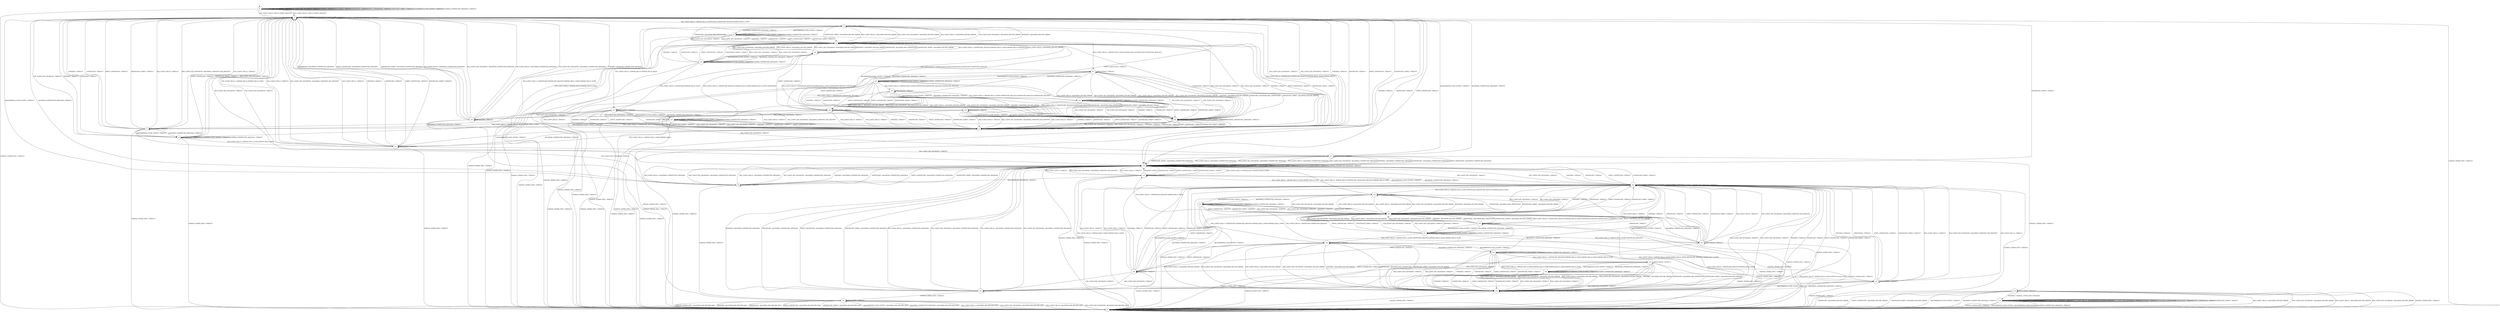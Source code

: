 digraph g {
__start0 [label="" shape="none"];

	s0 [shape="circle" label="s0"];
	s1 [shape="circle" label="s1"];
	s2 [shape="circle" label="s2"];
	s3 [shape="circle" label="s3"];
	s4 [shape="circle" label="s4"];
	s5 [shape="circle" label="s5"];
	s6 [shape="circle" label="s6"];
	s7 [shape="circle" label="s7"];
	s8 [shape="circle" label="s8"];
	s9 [shape="circle" label="s9"];
	s10 [shape="circle" label="s10"];
	s11 [shape="circle" label="s11"];
	s12 [shape="circle" label="s12"];
	s13 [shape="circle" label="s13"];
	s14 [shape="circle" label="s14"];
	s15 [shape="circle" label="s15"];
	s16 [shape="circle" label="s16"];
	s17 [shape="circle" label="s17"];
	s18 [shape="circle" label="s18"];
	s19 [shape="circle" label="s19"];
	s20 [shape="circle" label="s20"];
	s21 [shape="circle" label="s21"];
	s22 [shape="circle" label="s22"];
	s23 [shape="circle" label="s23"];
	s24 [shape="circle" label="s24"];
	s25 [shape="circle" label="s25"];
	s26 [shape="circle" label="s26"];
	s27 [shape="circle" label="s27"];
	s28 [shape="circle" label="s28"];
	s29 [shape="circle" label="s29"];
	s30 [shape="circle" label="s30"];
	s31 [shape="circle" label="s31"];
	s32 [shape="circle" label="s32"];
	s33 [shape="circle" label="s33"];
	s34 [shape="circle" label="s34"];
	s35 [shape="circle" label="s35"];
	s36 [shape="circle" label="s36"];
	s37 [shape="circle" label="s37"];
	s38 [shape="circle" label="s38"];
	s39 [shape="circle" label="s39"];
	s40 [shape="circle" label="s40"];
	s41 [shape="circle" label="s41"];
	s42 [shape="circle" label="s42"];
	s43 [shape="circle" label="s43"];
	s0 -> s2 [label="RSA_CLIENT_HELLO / HELLO_VERIFY_REQUEST"];
	s0 -> s0 [label="RSA_CLIENT_KEY_EXCHANGE / TIMEOUT"];
	s0 -> s2 [label="PSK_CLIENT_HELLO / HELLO_VERIFY_REQUEST"];
	s0 -> s0 [label="PSK_CLIENT_KEY_EXCHANGE / TIMEOUT"];
	s0 -> s1 [label="CHANGE_CIPHER_SPEC / TIMEOUT"];
	s0 -> s0 [label="FINISHED / TIMEOUT"];
	s0 -> s0 [label="APPLICATION / TIMEOUT"];
	s0 -> s0 [label="CERTIFICATE / TIMEOUT"];
	s0 -> s0 [label="EMPTY_CERTIFICATE / TIMEOUT"];
	s0 -> s0 [label="CERTIFICATE_VERIFY / TIMEOUT"];
	s0 -> s0 [label="Alert(WARNING,CLOSE_NOTIFY) / TIMEOUT"];
	s0 -> s0 [label="Alert(FATAL,UNEXPECTED_MESSAGE) / TIMEOUT"];
	s1 -> s1 [label="RSA_CLIENT_HELLO / TIMEOUT"];
	s1 -> s1 [label="RSA_CLIENT_KEY_EXCHANGE / TIMEOUT"];
	s1 -> s1 [label="PSK_CLIENT_HELLO / TIMEOUT"];
	s1 -> s1 [label="PSK_CLIENT_KEY_EXCHANGE / TIMEOUT"];
	s1 -> s1 [label="CHANGE_CIPHER_SPEC / TIMEOUT"];
	s1 -> s1 [label="FINISHED / TIMEOUT"];
	s1 -> s1 [label="APPLICATION / TIMEOUT"];
	s1 -> s1 [label="CERTIFICATE / TIMEOUT"];
	s1 -> s1 [label="EMPTY_CERTIFICATE / TIMEOUT"];
	s1 -> s1 [label="CERTIFICATE_VERIFY / TIMEOUT"];
	s1 -> s1 [label="Alert(WARNING,CLOSE_NOTIFY) / TIMEOUT"];
	s1 -> s1 [label="Alert(FATAL,UNEXPECTED_MESSAGE) / TIMEOUT"];
	s2 -> s3 [label="RSA_CLIENT_HELLO / SERVER_HELLO,CERTIFICATE,CERTIFICATE_REQUEST,SERVER_HELLO_DONE"];
	s2 -> s14 [label="RSA_CLIENT_KEY_EXCHANGE / TIMEOUT"];
	s2 -> s11 [label="PSK_CLIENT_HELLO / SERVER_HELLO,SERVER_HELLO_DONE"];
	s2 -> s14 [label="PSK_CLIENT_KEY_EXCHANGE / TIMEOUT"];
	s2 -> s1 [label="CHANGE_CIPHER_SPEC / TIMEOUT"];
	s2 -> s14 [label="FINISHED / TIMEOUT"];
	s2 -> s2 [label="APPLICATION / TIMEOUT"];
	s2 -> s14 [label="CERTIFICATE / TIMEOUT"];
	s2 -> s14 [label="EMPTY_CERTIFICATE / TIMEOUT"];
	s2 -> s14 [label="CERTIFICATE_VERIFY / TIMEOUT"];
	s2 -> s2 [label="Alert(WARNING,CLOSE_NOTIFY) / TIMEOUT"];
	s2 -> s2 [label="Alert(FATAL,UNEXPECTED_MESSAGE) / TIMEOUT"];
	s3 -> s4 [label="RSA_CLIENT_HELLO / Alert(FATAL,DECODE_ERROR)"];
	s3 -> s4 [label="RSA_CLIENT_KEY_EXCHANGE / Alert(FATAL,DECODE_ERROR)"];
	s3 -> s4 [label="PSK_CLIENT_HELLO / Alert(FATAL,DECODE_ERROR)"];
	s3 -> s4 [label="PSK_CLIENT_KEY_EXCHANGE / Alert(FATAL,DECODE_ERROR)"];
	s3 -> s1 [label="CHANGE_CIPHER_SPEC / TIMEOUT"];
	s3 -> s4 [label="FINISHED / Alert(FATAL,DECODE_ERROR)"];
	s3 -> s3 [label="APPLICATION / TIMEOUT"];
	s3 -> s4 [label="CERTIFICATE / Alert(FATAL,BAD_CERTIFICATE)"];
	s3 -> s40 [label="EMPTY_CERTIFICATE / TIMEOUT"];
	s3 -> s4 [label="CERTIFICATE_VERIFY / Alert(FATAL,DECODE_ERROR)"];
	s3 -> s5 [label="Alert(WARNING,CLOSE_NOTIFY) / TIMEOUT"];
	s3 -> s5 [label="Alert(FATAL,UNEXPECTED_MESSAGE) / TIMEOUT"];
	s4 -> s20 [label="RSA_CLIENT_HELLO / CERTIFICATE_REQUEST,SERVER_HELLO_DONE,SERVER_HELLO,CERTIFICATE"];
	s4 -> s6 [label="RSA_CLIENT_KEY_EXCHANGE / TIMEOUT"];
	s4 -> s7 [label="PSK_CLIENT_HELLO / SERVER_HELLO,SERVER_HELLO_DONE"];
	s4 -> s6 [label="PSK_CLIENT_KEY_EXCHANGE / TIMEOUT"];
	s4 -> s1 [label="CHANGE_CIPHER_SPEC / TIMEOUT"];
	s4 -> s6 [label="FINISHED / TIMEOUT"];
	s4 -> s4 [label="APPLICATION / TIMEOUT"];
	s4 -> s6 [label="CERTIFICATE / TIMEOUT"];
	s4 -> s6 [label="EMPTY_CERTIFICATE / TIMEOUT"];
	s4 -> s6 [label="CERTIFICATE_VERIFY / TIMEOUT"];
	s4 -> s4 [label="Alert(WARNING,CLOSE_NOTIFY) / TIMEOUT"];
	s4 -> s4 [label="Alert(FATAL,UNEXPECTED_MESSAGE) / TIMEOUT"];
	s5 -> s21 [label="RSA_CLIENT_HELLO / SERVER_HELLO_DONE,SERVER_HELLO,CERTIFICATE,CERTIFICATE_REQUEST"];
	s5 -> s4 [label="RSA_CLIENT_KEY_EXCHANGE / TIMEOUT"];
	s5 -> s12 [label="PSK_CLIENT_HELLO / SERVER_HELLO,SERVER_HELLO_DONE"];
	s5 -> s4 [label="PSK_CLIENT_KEY_EXCHANGE / TIMEOUT"];
	s5 -> s1 [label="CHANGE_CIPHER_SPEC / TIMEOUT"];
	s5 -> s4 [label="FINISHED / TIMEOUT"];
	s5 -> s5 [label="APPLICATION / TIMEOUT"];
	s5 -> s4 [label="CERTIFICATE / TIMEOUT"];
	s5 -> s4 [label="EMPTY_CERTIFICATE / TIMEOUT"];
	s5 -> s4 [label="CERTIFICATE_VERIFY / TIMEOUT"];
	s5 -> s5 [label="Alert(WARNING,CLOSE_NOTIFY) / TIMEOUT"];
	s5 -> s5 [label="Alert(FATAL,UNEXPECTED_MESSAGE) / TIMEOUT"];
	s6 -> s3 [label="RSA_CLIENT_HELLO / CERTIFICATE,CERTIFICATE_REQUEST,SERVER_HELLO_DONE,SERVER_HELLO"];
	s6 -> s2 [label="RSA_CLIENT_KEY_EXCHANGE / TIMEOUT"];
	s6 -> s11 [label="PSK_CLIENT_HELLO / SERVER_HELLO_DONE,SERVER_HELLO"];
	s6 -> s2 [label="PSK_CLIENT_KEY_EXCHANGE / TIMEOUT"];
	s6 -> s1 [label="CHANGE_CIPHER_SPEC / TIMEOUT"];
	s6 -> s2 [label="FINISHED / TIMEOUT"];
	s6 -> s6 [label="APPLICATION / TIMEOUT"];
	s6 -> s2 [label="CERTIFICATE / TIMEOUT"];
	s6 -> s2 [label="EMPTY_CERTIFICATE / TIMEOUT"];
	s6 -> s2 [label="CERTIFICATE_VERIFY / TIMEOUT"];
	s6 -> s6 [label="Alert(WARNING,CLOSE_NOTIFY) / TIMEOUT"];
	s6 -> s6 [label="Alert(FATAL,UNEXPECTED_MESSAGE) / TIMEOUT"];
	s7 -> s2 [label="RSA_CLIENT_HELLO / TIMEOUT"];
	s7 -> s2 [label="RSA_CLIENT_KEY_EXCHANGE / Alert(FATAL,UNKNOWN_PSK_IDENTITY)"];
	s7 -> s2 [label="PSK_CLIENT_HELLO / TIMEOUT"];
	s7 -> s8 [label="PSK_CLIENT_KEY_EXCHANGE / TIMEOUT"];
	s7 -> s1 [label="CHANGE_CIPHER_SPEC / TIMEOUT"];
	s7 -> s2 [label="FINISHED / TIMEOUT"];
	s7 -> s7 [label="APPLICATION / TIMEOUT"];
	s7 -> s2 [label="CERTIFICATE / TIMEOUT"];
	s7 -> s2 [label="EMPTY_CERTIFICATE / TIMEOUT"];
	s7 -> s2 [label="CERTIFICATE_VERIFY / TIMEOUT"];
	s7 -> s9 [label="Alert(WARNING,CLOSE_NOTIFY) / TIMEOUT"];
	s7 -> s9 [label="Alert(FATAL,UNEXPECTED_MESSAGE) / TIMEOUT"];
	s8 -> s14 [label="RSA_CLIENT_HELLO / Alert(FATAL,UNEXPECTED_MESSAGE)"];
	s8 -> s14 [label="RSA_CLIENT_KEY_EXCHANGE / Alert(FATAL,UNEXPECTED_MESSAGE)"];
	s8 -> s14 [label="PSK_CLIENT_HELLO / Alert(FATAL,UNEXPECTED_MESSAGE)"];
	s8 -> s14 [label="PSK_CLIENT_KEY_EXCHANGE / Alert(FATAL,UNEXPECTED_MESSAGE)"];
	s8 -> s10 [label="CHANGE_CIPHER_SPEC / TIMEOUT"];
	s8 -> s14 [label="FINISHED / Alert(FATAL,UNEXPECTED_MESSAGE)"];
	s8 -> s8 [label="APPLICATION / TIMEOUT"];
	s8 -> s14 [label="CERTIFICATE / Alert(FATAL,UNEXPECTED_MESSAGE)"];
	s8 -> s14 [label="EMPTY_CERTIFICATE / Alert(FATAL,UNEXPECTED_MESSAGE)"];
	s8 -> s14 [label="CERTIFICATE_VERIFY / Alert(FATAL,UNEXPECTED_MESSAGE)"];
	s8 -> s2 [label="Alert(WARNING,CLOSE_NOTIFY) / TIMEOUT"];
	s8 -> s2 [label="Alert(FATAL,UNEXPECTED_MESSAGE) / TIMEOUT"];
	s9 -> s3 [label="RSA_CLIENT_HELLO / CERTIFICATE,CERTIFICATE_REQUEST,SERVER_HELLO_DONE,SERVER_HELLO_DONE"];
	s9 -> s2 [label="RSA_CLIENT_KEY_EXCHANGE / TIMEOUT"];
	s9 -> s11 [label="PSK_CLIENT_HELLO / SERVER_HELLO_DONE,SERVER_HELLO_DONE"];
	s9 -> s2 [label="PSK_CLIENT_KEY_EXCHANGE / TIMEOUT"];
	s9 -> s1 [label="CHANGE_CIPHER_SPEC / TIMEOUT"];
	s9 -> s2 [label="FINISHED / TIMEOUT"];
	s9 -> s9 [label="APPLICATION / TIMEOUT"];
	s9 -> s2 [label="CERTIFICATE / TIMEOUT"];
	s9 -> s2 [label="EMPTY_CERTIFICATE / TIMEOUT"];
	s9 -> s2 [label="CERTIFICATE_VERIFY / TIMEOUT"];
	s9 -> s9 [label="Alert(WARNING,CLOSE_NOTIFY) / TIMEOUT"];
	s9 -> s9 [label="Alert(FATAL,UNEXPECTED_MESSAGE) / TIMEOUT"];
	s10 -> s1 [label="RSA_CLIENT_HELLO / Alert(FATAL,BAD_RECORD_MAC)"];
	s10 -> s1 [label="RSA_CLIENT_KEY_EXCHANGE / Alert(FATAL,BAD_RECORD_MAC)"];
	s10 -> s1 [label="PSK_CLIENT_HELLO / Alert(FATAL,BAD_RECORD_MAC)"];
	s10 -> s1 [label="PSK_CLIENT_KEY_EXCHANGE / Alert(FATAL,BAD_RECORD_MAC)"];
	s10 -> s1 [label="CHANGE_CIPHER_SPEC / Alert(FATAL,BAD_RECORD_MAC)"];
	s10 -> s1 [label="FINISHED / Alert(FATAL,BAD_RECORD_MAC)"];
	s10 -> s10 [label="APPLICATION / TIMEOUT"];
	s10 -> s1 [label="CERTIFICATE / Alert(FATAL,BAD_RECORD_MAC)"];
	s10 -> s1 [label="EMPTY_CERTIFICATE / Alert(FATAL,BAD_RECORD_MAC)"];
	s10 -> s1 [label="CERTIFICATE_VERIFY / Alert(FATAL,BAD_RECORD_MAC)"];
	s10 -> s1 [label="Alert(WARNING,CLOSE_NOTIFY) / Alert(FATAL,BAD_RECORD_MAC)"];
	s10 -> s1 [label="Alert(FATAL,UNEXPECTED_MESSAGE) / Alert(FATAL,BAD_RECORD_MAC)"];
	s11 -> s2 [label="RSA_CLIENT_HELLO / TIMEOUT"];
	s11 -> s2 [label="RSA_CLIENT_KEY_EXCHANGE / Alert(FATAL,UNKNOWN_PSK_IDENTITY)"];
	s11 -> s2 [label="PSK_CLIENT_HELLO / TIMEOUT"];
	s11 -> s17 [label="PSK_CLIENT_KEY_EXCHANGE / TIMEOUT"];
	s11 -> s1 [label="CHANGE_CIPHER_SPEC / TIMEOUT"];
	s11 -> s2 [label="FINISHED / TIMEOUT"];
	s11 -> s11 [label="APPLICATION / TIMEOUT"];
	s11 -> s2 [label="CERTIFICATE / TIMEOUT"];
	s11 -> s2 [label="EMPTY_CERTIFICATE / TIMEOUT"];
	s11 -> s2 [label="CERTIFICATE_VERIFY / TIMEOUT"];
	s11 -> s6 [label="Alert(WARNING,CLOSE_NOTIFY) / TIMEOUT"];
	s11 -> s6 [label="Alert(FATAL,UNEXPECTED_MESSAGE) / TIMEOUT"];
	s12 -> s6 [label="RSA_CLIENT_HELLO / TIMEOUT"];
	s12 -> s6 [label="RSA_CLIENT_KEY_EXCHANGE / Alert(FATAL,UNKNOWN_PSK_IDENTITY)"];
	s12 -> s6 [label="PSK_CLIENT_HELLO / TIMEOUT"];
	s12 -> s42 [label="PSK_CLIENT_KEY_EXCHANGE / TIMEOUT"];
	s12 -> s1 [label="CHANGE_CIPHER_SPEC / TIMEOUT"];
	s12 -> s6 [label="FINISHED / TIMEOUT"];
	s12 -> s12 [label="APPLICATION / TIMEOUT"];
	s12 -> s6 [label="CERTIFICATE / TIMEOUT"];
	s12 -> s6 [label="EMPTY_CERTIFICATE / TIMEOUT"];
	s12 -> s6 [label="CERTIFICATE_VERIFY / TIMEOUT"];
	s12 -> s13 [label="Alert(WARNING,CLOSE_NOTIFY) / TIMEOUT"];
	s12 -> s13 [label="Alert(FATAL,UNEXPECTED_MESSAGE) / TIMEOUT"];
	s13 -> s20 [label="RSA_CLIENT_HELLO / CERTIFICATE_REQUEST,SERVER_HELLO_DONE,SERVER_HELLO_DONE,CERTIFICATE"];
	s13 -> s6 [label="RSA_CLIENT_KEY_EXCHANGE / TIMEOUT"];
	s13 -> s7 [label="PSK_CLIENT_HELLO / SERVER_HELLO_DONE,SERVER_HELLO_DONE"];
	s13 -> s6 [label="PSK_CLIENT_KEY_EXCHANGE / TIMEOUT"];
	s13 -> s1 [label="CHANGE_CIPHER_SPEC / TIMEOUT"];
	s13 -> s6 [label="FINISHED / TIMEOUT"];
	s13 -> s13 [label="APPLICATION / TIMEOUT"];
	s13 -> s6 [label="CERTIFICATE / TIMEOUT"];
	s13 -> s6 [label="EMPTY_CERTIFICATE / TIMEOUT"];
	s13 -> s6 [label="CERTIFICATE_VERIFY / TIMEOUT"];
	s13 -> s13 [label="Alert(WARNING,CLOSE_NOTIFY) / TIMEOUT"];
	s13 -> s13 [label="Alert(FATAL,UNEXPECTED_MESSAGE) / TIMEOUT"];
	s14 -> s22 [label="RSA_CLIENT_HELLO / SERVER_HELLO,CERTIFICATE,CERTIFICATE_REQUEST,SERVER_HELLO_DONE"];
	s14 -> s14 [label="RSA_CLIENT_KEY_EXCHANGE / TIMEOUT"];
	s14 -> s15 [label="PSK_CLIENT_HELLO / SERVER_HELLO,SERVER_HELLO_DONE"];
	s14 -> s14 [label="PSK_CLIENT_KEY_EXCHANGE / TIMEOUT"];
	s14 -> s1 [label="CHANGE_CIPHER_SPEC / TIMEOUT"];
	s14 -> s14 [label="FINISHED / TIMEOUT"];
	s14 -> s14 [label="APPLICATION / TIMEOUT"];
	s14 -> s14 [label="CERTIFICATE / TIMEOUT"];
	s14 -> s14 [label="EMPTY_CERTIFICATE / TIMEOUT"];
	s14 -> s14 [label="CERTIFICATE_VERIFY / TIMEOUT"];
	s14 -> s14 [label="Alert(WARNING,CLOSE_NOTIFY) / TIMEOUT"];
	s14 -> s14 [label="Alert(FATAL,UNEXPECTED_MESSAGE) / TIMEOUT"];
	s15 -> s14 [label="RSA_CLIENT_HELLO / TIMEOUT"];
	s15 -> s14 [label="RSA_CLIENT_KEY_EXCHANGE / Alert(FATAL,UNKNOWN_PSK_IDENTITY)"];
	s15 -> s14 [label="PSK_CLIENT_HELLO / TIMEOUT"];
	s15 -> s8 [label="PSK_CLIENT_KEY_EXCHANGE / TIMEOUT"];
	s15 -> s1 [label="CHANGE_CIPHER_SPEC / TIMEOUT"];
	s15 -> s14 [label="FINISHED / TIMEOUT"];
	s15 -> s15 [label="APPLICATION / TIMEOUT"];
	s15 -> s14 [label="CERTIFICATE / TIMEOUT"];
	s15 -> s14 [label="EMPTY_CERTIFICATE / TIMEOUT"];
	s15 -> s14 [label="CERTIFICATE_VERIFY / TIMEOUT"];
	s15 -> s16 [label="Alert(WARNING,CLOSE_NOTIFY) / TIMEOUT"];
	s15 -> s16 [label="Alert(FATAL,UNEXPECTED_MESSAGE) / TIMEOUT"];
	s16 -> s22 [label="RSA_CLIENT_HELLO / SERVER_HELLO_DONE,CERTIFICATE,CERTIFICATE_REQUEST,SERVER_HELLO_DONE"];
	s16 -> s14 [label="RSA_CLIENT_KEY_EXCHANGE / TIMEOUT"];
	s16 -> s15 [label="PSK_CLIENT_HELLO / SERVER_HELLO_DONE,SERVER_HELLO_DONE"];
	s16 -> s14 [label="PSK_CLIENT_KEY_EXCHANGE / TIMEOUT"];
	s16 -> s1 [label="CHANGE_CIPHER_SPEC / TIMEOUT"];
	s16 -> s14 [label="FINISHED / TIMEOUT"];
	s16 -> s16 [label="APPLICATION / TIMEOUT"];
	s16 -> s14 [label="CERTIFICATE / TIMEOUT"];
	s16 -> s14 [label="EMPTY_CERTIFICATE / TIMEOUT"];
	s16 -> s14 [label="CERTIFICATE_VERIFY / TIMEOUT"];
	s16 -> s16 [label="Alert(WARNING,CLOSE_NOTIFY) / TIMEOUT"];
	s16 -> s16 [label="Alert(FATAL,UNEXPECTED_MESSAGE) / TIMEOUT"];
	s17 -> s14 [label="RSA_CLIENT_HELLO / Alert(FATAL,UNEXPECTED_MESSAGE)"];
	s17 -> s14 [label="RSA_CLIENT_KEY_EXCHANGE / Alert(FATAL,UNEXPECTED_MESSAGE)"];
	s17 -> s14 [label="PSK_CLIENT_HELLO / Alert(FATAL,UNEXPECTED_MESSAGE)"];
	s17 -> s14 [label="PSK_CLIENT_KEY_EXCHANGE / Alert(FATAL,UNEXPECTED_MESSAGE)"];
	s17 -> s18 [label="CHANGE_CIPHER_SPEC / TIMEOUT"];
	s17 -> s14 [label="FINISHED / Alert(FATAL,UNEXPECTED_MESSAGE)"];
	s17 -> s17 [label="APPLICATION / TIMEOUT"];
	s17 -> s14 [label="CERTIFICATE / Alert(FATAL,UNEXPECTED_MESSAGE)"];
	s17 -> s14 [label="EMPTY_CERTIFICATE / Alert(FATAL,UNEXPECTED_MESSAGE)"];
	s17 -> s14 [label="CERTIFICATE_VERIFY / Alert(FATAL,UNEXPECTED_MESSAGE)"];
	s17 -> s2 [label="Alert(WARNING,CLOSE_NOTIFY) / TIMEOUT"];
	s17 -> s2 [label="Alert(FATAL,UNEXPECTED_MESSAGE) / TIMEOUT"];
	s18 -> s1 [label="RSA_CLIENT_HELLO / Alert(FATAL,DECODE_ERROR)"];
	s18 -> s1 [label="RSA_CLIENT_KEY_EXCHANGE / Alert(FATAL,DECODE_ERROR)"];
	s18 -> s1 [label="PSK_CLIENT_HELLO / Alert(FATAL,DECODE_ERROR)"];
	s18 -> s1 [label="PSK_CLIENT_KEY_EXCHANGE / Alert(FATAL,DECODE_ERROR)"];
	s18 -> s1 [label="CHANGE_CIPHER_SPEC / TIMEOUT"];
	s18 -> s19 [label="FINISHED / CHANGE_CIPHER_SPEC,FINISHED"];
	s18 -> s18 [label="APPLICATION / TIMEOUT"];
	s18 -> s1 [label="CERTIFICATE / Alert(FATAL,DECODE_ERROR)"];
	s18 -> s1 [label="EMPTY_CERTIFICATE / Alert(FATAL,DECODE_ERROR)"];
	s18 -> s1 [label="CERTIFICATE_VERIFY / Alert(FATAL,DECODE_ERROR)"];
	s18 -> s1 [label="Alert(WARNING,CLOSE_NOTIFY) / TIMEOUT"];
	s18 -> s1 [label="Alert(FATAL,UNEXPECTED_MESSAGE) / TIMEOUT"];
	s19 -> s19 [label="RSA_CLIENT_HELLO / Alert(WARNING,NO_RENEGOTIATION)"];
	s19 -> s19 [label="RSA_CLIENT_KEY_EXCHANGE / TIMEOUT"];
	s19 -> s19 [label="PSK_CLIENT_HELLO / Alert(WARNING,NO_RENEGOTIATION)"];
	s19 -> s19 [label="PSK_CLIENT_KEY_EXCHANGE / TIMEOUT"];
	s19 -> s1 [label="CHANGE_CIPHER_SPEC / TIMEOUT"];
	s19 -> s19 [label="FINISHED / TIMEOUT"];
	s19 -> s19 [label="APPLICATION / APPLICATION"];
	s19 -> s19 [label="CERTIFICATE / TIMEOUT"];
	s19 -> s19 [label="EMPTY_CERTIFICATE / TIMEOUT"];
	s19 -> s19 [label="CERTIFICATE_VERIFY / TIMEOUT"];
	s19 -> s1 [label="Alert(WARNING,CLOSE_NOTIFY) / Alert(WARNING,CLOSE_NOTIFY)"];
	s19 -> s1 [label="Alert(FATAL,UNEXPECTED_MESSAGE) / TIMEOUT"];
	s20 -> s4 [label="RSA_CLIENT_HELLO / Alert(FATAL,DECODE_ERROR)"];
	s20 -> s4 [label="RSA_CLIENT_KEY_EXCHANGE / Alert(FATAL,DECODE_ERROR)"];
	s20 -> s4 [label="PSK_CLIENT_HELLO / Alert(FATAL,DECODE_ERROR)"];
	s20 -> s4 [label="PSK_CLIENT_KEY_EXCHANGE / Alert(FATAL,DECODE_ERROR)"];
	s20 -> s1 [label="CHANGE_CIPHER_SPEC / TIMEOUT"];
	s20 -> s4 [label="FINISHED / Alert(FATAL,DECODE_ERROR)"];
	s20 -> s20 [label="APPLICATION / TIMEOUT"];
	s20 -> s4 [label="CERTIFICATE / Alert(FATAL,BAD_CERTIFICATE)"];
	s20 -> s40 [label="EMPTY_CERTIFICATE / TIMEOUT"];
	s20 -> s4 [label="CERTIFICATE_VERIFY / Alert(FATAL,DECODE_ERROR)"];
	s20 -> s23 [label="Alert(WARNING,CLOSE_NOTIFY) / TIMEOUT"];
	s20 -> s23 [label="Alert(FATAL,UNEXPECTED_MESSAGE) / TIMEOUT"];
	s21 -> s24 [label="RSA_CLIENT_HELLO / Alert(FATAL,DECODE_ERROR)"];
	s21 -> s24 [label="RSA_CLIENT_KEY_EXCHANGE / Alert(FATAL,DECODE_ERROR)"];
	s21 -> s24 [label="PSK_CLIENT_HELLO / Alert(FATAL,DECODE_ERROR)"];
	s21 -> s24 [label="PSK_CLIENT_KEY_EXCHANGE / Alert(FATAL,DECODE_ERROR)"];
	s21 -> s1 [label="CHANGE_CIPHER_SPEC / TIMEOUT"];
	s21 -> s24 [label="FINISHED / Alert(FATAL,DECODE_ERROR)"];
	s21 -> s21 [label="APPLICATION / TIMEOUT"];
	s21 -> s24 [label="CERTIFICATE / Alert(FATAL,BAD_CERTIFICATE)"];
	s21 -> s40 [label="EMPTY_CERTIFICATE / TIMEOUT"];
	s21 -> s24 [label="CERTIFICATE_VERIFY / Alert(FATAL,DECODE_ERROR)"];
	s21 -> s25 [label="Alert(WARNING,CLOSE_NOTIFY) / TIMEOUT"];
	s21 -> s25 [label="Alert(FATAL,UNEXPECTED_MESSAGE) / TIMEOUT"];
	s22 -> s26 [label="RSA_CLIENT_HELLO / Alert(FATAL,DECODE_ERROR)"];
	s22 -> s26 [label="RSA_CLIENT_KEY_EXCHANGE / Alert(FATAL,DECODE_ERROR)"];
	s22 -> s26 [label="PSK_CLIENT_HELLO / Alert(FATAL,DECODE_ERROR)"];
	s22 -> s26 [label="PSK_CLIENT_KEY_EXCHANGE / Alert(FATAL,DECODE_ERROR)"];
	s22 -> s1 [label="CHANGE_CIPHER_SPEC / TIMEOUT"];
	s22 -> s26 [label="FINISHED / Alert(FATAL,DECODE_ERROR)"];
	s22 -> s22 [label="APPLICATION / TIMEOUT"];
	s22 -> s26 [label="CERTIFICATE / Alert(FATAL,BAD_CERTIFICATE)"];
	s22 -> s39 [label="EMPTY_CERTIFICATE / TIMEOUT"];
	s22 -> s26 [label="CERTIFICATE_VERIFY / Alert(FATAL,DECODE_ERROR)"];
	s22 -> s41 [label="Alert(WARNING,CLOSE_NOTIFY) / TIMEOUT"];
	s22 -> s41 [label="Alert(FATAL,UNEXPECTED_MESSAGE) / TIMEOUT"];
	s23 -> s21 [label="RSA_CLIENT_HELLO / SERVER_HELLO_DONE,CERTIFICATE,CERTIFICATE,CERTIFICATE_REQUEST"];
	s23 -> s4 [label="RSA_CLIENT_KEY_EXCHANGE / TIMEOUT"];
	s23 -> s12 [label="PSK_CLIENT_HELLO / CERTIFICATE,SERVER_HELLO_DONE"];
	s23 -> s4 [label="PSK_CLIENT_KEY_EXCHANGE / TIMEOUT"];
	s23 -> s1 [label="CHANGE_CIPHER_SPEC / TIMEOUT"];
	s23 -> s4 [label="FINISHED / TIMEOUT"];
	s23 -> s23 [label="APPLICATION / TIMEOUT"];
	s23 -> s4 [label="CERTIFICATE / TIMEOUT"];
	s23 -> s4 [label="EMPTY_CERTIFICATE / TIMEOUT"];
	s23 -> s4 [label="CERTIFICATE_VERIFY / TIMEOUT"];
	s23 -> s23 [label="Alert(WARNING,CLOSE_NOTIFY) / TIMEOUT"];
	s23 -> s23 [label="Alert(FATAL,UNEXPECTED_MESSAGE) / TIMEOUT"];
	s24 -> s20 [label="RSA_CLIENT_HELLO / CERTIFICATE_REQUEST,SERVER_HELLO_DONE,CERTIFICATE_REQUEST,CERTIFICATE"];
	s24 -> s6 [label="RSA_CLIENT_KEY_EXCHANGE / TIMEOUT"];
	s24 -> s7 [label="PSK_CLIENT_HELLO / CERTIFICATE_REQUEST,SERVER_HELLO_DONE"];
	s24 -> s6 [label="PSK_CLIENT_KEY_EXCHANGE / TIMEOUT"];
	s24 -> s1 [label="CHANGE_CIPHER_SPEC / TIMEOUT"];
	s24 -> s6 [label="FINISHED / TIMEOUT"];
	s24 -> s24 [label="APPLICATION / TIMEOUT"];
	s24 -> s6 [label="CERTIFICATE / TIMEOUT"];
	s24 -> s6 [label="EMPTY_CERTIFICATE / TIMEOUT"];
	s24 -> s6 [label="CERTIFICATE_VERIFY / TIMEOUT"];
	s24 -> s24 [label="Alert(WARNING,CLOSE_NOTIFY) / TIMEOUT"];
	s24 -> s24 [label="Alert(FATAL,UNEXPECTED_MESSAGE) / TIMEOUT"];
	s25 -> s27 [label="RSA_CLIENT_HELLO / SERVER_HELLO_DONE,CERTIFICATE,CERTIFICATE_REQUEST,CERTIFICATE_REQUEST"];
	s25 -> s24 [label="RSA_CLIENT_KEY_EXCHANGE / TIMEOUT"];
	s25 -> s28 [label="PSK_CLIENT_HELLO / CERTIFICATE,CERTIFICATE_REQUEST"];
	s25 -> s24 [label="PSK_CLIENT_KEY_EXCHANGE / TIMEOUT"];
	s25 -> s1 [label="CHANGE_CIPHER_SPEC / TIMEOUT"];
	s25 -> s24 [label="FINISHED / TIMEOUT"];
	s25 -> s25 [label="APPLICATION / TIMEOUT"];
	s25 -> s24 [label="CERTIFICATE / TIMEOUT"];
	s25 -> s24 [label="EMPTY_CERTIFICATE / TIMEOUT"];
	s25 -> s24 [label="CERTIFICATE_VERIFY / TIMEOUT"];
	s25 -> s25 [label="Alert(WARNING,CLOSE_NOTIFY) / TIMEOUT"];
	s25 -> s25 [label="Alert(FATAL,UNEXPECTED_MESSAGE) / TIMEOUT"];
	s26 -> s29 [label="RSA_CLIENT_HELLO / CERTIFICATE_REQUEST,SERVER_HELLO_DONE,CERTIFICATE_REQUEST,SERVER_HELLO_DONE"];
	s26 -> s16 [label="RSA_CLIENT_KEY_EXCHANGE / TIMEOUT"];
	s26 -> s15 [label="PSK_CLIENT_HELLO / CERTIFICATE_REQUEST,SERVER_HELLO_DONE"];
	s26 -> s16 [label="PSK_CLIENT_KEY_EXCHANGE / TIMEOUT"];
	s26 -> s1 [label="CHANGE_CIPHER_SPEC / TIMEOUT"];
	s26 -> s16 [label="FINISHED / TIMEOUT"];
	s26 -> s26 [label="APPLICATION / TIMEOUT"];
	s26 -> s16 [label="CERTIFICATE / TIMEOUT"];
	s26 -> s16 [label="EMPTY_CERTIFICATE / TIMEOUT"];
	s26 -> s16 [label="CERTIFICATE_VERIFY / TIMEOUT"];
	s26 -> s26 [label="Alert(WARNING,CLOSE_NOTIFY) / TIMEOUT"];
	s26 -> s26 [label="Alert(FATAL,UNEXPECTED_MESSAGE) / TIMEOUT"];
	s27 -> s24 [label="RSA_CLIENT_HELLO / Alert(FATAL,DECODE_ERROR)"];
	s27 -> s24 [label="RSA_CLIENT_KEY_EXCHANGE / Alert(FATAL,DECODE_ERROR)"];
	s27 -> s24 [label="PSK_CLIENT_HELLO / Alert(FATAL,DECODE_ERROR)"];
	s27 -> s24 [label="PSK_CLIENT_KEY_EXCHANGE / Alert(FATAL,DECODE_ERROR)"];
	s27 -> s1 [label="CHANGE_CIPHER_SPEC / TIMEOUT"];
	s27 -> s24 [label="FINISHED / Alert(FATAL,DECODE_ERROR)"];
	s27 -> s27 [label="APPLICATION / TIMEOUT"];
	s27 -> s24 [label="CERTIFICATE / Alert(FATAL,BAD_CERTIFICATE)"];
	s27 -> s40 [label="EMPTY_CERTIFICATE / TIMEOUT"];
	s27 -> s24 [label="CERTIFICATE_VERIFY / Alert(FATAL,DECODE_ERROR)"];
	s27 -> s30 [label="Alert(WARNING,CLOSE_NOTIFY) / TIMEOUT"];
	s27 -> s30 [label="Alert(FATAL,UNEXPECTED_MESSAGE) / TIMEOUT"];
	s28 -> s6 [label="RSA_CLIENT_HELLO / TIMEOUT"];
	s28 -> s6 [label="RSA_CLIENT_KEY_EXCHANGE / Alert(FATAL,UNKNOWN_PSK_IDENTITY)"];
	s28 -> s6 [label="PSK_CLIENT_HELLO / TIMEOUT"];
	s28 -> s42 [label="PSK_CLIENT_KEY_EXCHANGE / TIMEOUT"];
	s28 -> s1 [label="CHANGE_CIPHER_SPEC / TIMEOUT"];
	s28 -> s6 [label="FINISHED / TIMEOUT"];
	s28 -> s28 [label="APPLICATION / TIMEOUT"];
	s28 -> s6 [label="CERTIFICATE / TIMEOUT"];
	s28 -> s6 [label="EMPTY_CERTIFICATE / TIMEOUT"];
	s28 -> s6 [label="CERTIFICATE_VERIFY / TIMEOUT"];
	s28 -> s24 [label="Alert(WARNING,CLOSE_NOTIFY) / TIMEOUT"];
	s28 -> s24 [label="Alert(FATAL,UNEXPECTED_MESSAGE) / TIMEOUT"];
	s29 -> s26 [label="RSA_CLIENT_HELLO / Alert(FATAL,DECODE_ERROR)"];
	s29 -> s26 [label="RSA_CLIENT_KEY_EXCHANGE / Alert(FATAL,DECODE_ERROR)"];
	s29 -> s26 [label="PSK_CLIENT_HELLO / Alert(FATAL,DECODE_ERROR)"];
	s29 -> s26 [label="PSK_CLIENT_KEY_EXCHANGE / Alert(FATAL,DECODE_ERROR)"];
	s29 -> s1 [label="CHANGE_CIPHER_SPEC / TIMEOUT"];
	s29 -> s26 [label="FINISHED / Alert(FATAL,DECODE_ERROR)"];
	s29 -> s29 [label="APPLICATION / TIMEOUT"];
	s29 -> s26 [label="CERTIFICATE / Alert(FATAL,BAD_CERTIFICATE)"];
	s29 -> s39 [label="EMPTY_CERTIFICATE / TIMEOUT"];
	s29 -> s26 [label="CERTIFICATE_VERIFY / Alert(FATAL,DECODE_ERROR)"];
	s29 -> s31 [label="Alert(WARNING,CLOSE_NOTIFY) / TIMEOUT"];
	s29 -> s31 [label="Alert(FATAL,UNEXPECTED_MESSAGE) / TIMEOUT"];
	s30 -> s27 [label="RSA_CLIENT_HELLO / SERVER_HELLO_DONE,CERTIFICATE_REQUEST,CERTIFICATE_REQUEST,CERTIFICATE_REQUEST"];
	s30 -> s24 [label="RSA_CLIENT_KEY_EXCHANGE / TIMEOUT"];
	s30 -> s28 [label="PSK_CLIENT_HELLO / CERTIFICATE_REQUEST,CERTIFICATE_REQUEST"];
	s30 -> s24 [label="PSK_CLIENT_KEY_EXCHANGE / TIMEOUT"];
	s30 -> s1 [label="CHANGE_CIPHER_SPEC / TIMEOUT"];
	s30 -> s24 [label="FINISHED / TIMEOUT"];
	s30 -> s30 [label="APPLICATION / TIMEOUT"];
	s30 -> s24 [label="CERTIFICATE / TIMEOUT"];
	s30 -> s24 [label="EMPTY_CERTIFICATE / TIMEOUT"];
	s30 -> s24 [label="CERTIFICATE_VERIFY / TIMEOUT"];
	s30 -> s30 [label="Alert(WARNING,CLOSE_NOTIFY) / TIMEOUT"];
	s30 -> s30 [label="Alert(FATAL,UNEXPECTED_MESSAGE) / TIMEOUT"];
	s31 -> s32 [label="RSA_CLIENT_HELLO / SERVER_HELLO_DONE,CERTIFICATE_REQUEST,SERVER_HELLO_DONE,SERVER_HELLO_DONE"];
	s31 -> s26 [label="RSA_CLIENT_KEY_EXCHANGE / TIMEOUT"];
	s31 -> s33 [label="PSK_CLIENT_HELLO / SERVER_HELLO_DONE,CERTIFICATE_REQUEST"];
	s31 -> s26 [label="PSK_CLIENT_KEY_EXCHANGE / TIMEOUT"];
	s31 -> s1 [label="CHANGE_CIPHER_SPEC / TIMEOUT"];
	s31 -> s26 [label="FINISHED / TIMEOUT"];
	s31 -> s31 [label="APPLICATION / TIMEOUT"];
	s31 -> s26 [label="CERTIFICATE / TIMEOUT"];
	s31 -> s26 [label="EMPTY_CERTIFICATE / TIMEOUT"];
	s31 -> s26 [label="CERTIFICATE_VERIFY / TIMEOUT"];
	s31 -> s31 [label="Alert(WARNING,CLOSE_NOTIFY) / TIMEOUT"];
	s31 -> s31 [label="Alert(FATAL,UNEXPECTED_MESSAGE) / TIMEOUT"];
	s32 -> s34 [label="RSA_CLIENT_HELLO / Alert(FATAL,DECODE_ERROR)"];
	s32 -> s34 [label="RSA_CLIENT_KEY_EXCHANGE / Alert(FATAL,DECODE_ERROR)"];
	s32 -> s34 [label="PSK_CLIENT_HELLO / Alert(FATAL,DECODE_ERROR)"];
	s32 -> s34 [label="PSK_CLIENT_KEY_EXCHANGE / Alert(FATAL,DECODE_ERROR)"];
	s32 -> s1 [label="CHANGE_CIPHER_SPEC / TIMEOUT"];
	s32 -> s34 [label="FINISHED / Alert(FATAL,DECODE_ERROR)"];
	s32 -> s32 [label="APPLICATION / TIMEOUT"];
	s32 -> s34 [label="CERTIFICATE / Alert(FATAL,BAD_CERTIFICATE)"];
	s32 -> s39 [label="EMPTY_CERTIFICATE / TIMEOUT"];
	s32 -> s34 [label="CERTIFICATE_VERIFY / Alert(FATAL,DECODE_ERROR)"];
	s32 -> s35 [label="Alert(WARNING,CLOSE_NOTIFY) / TIMEOUT"];
	s32 -> s35 [label="Alert(FATAL,UNEXPECTED_MESSAGE) / TIMEOUT"];
	s33 -> s16 [label="RSA_CLIENT_HELLO / TIMEOUT"];
	s33 -> s16 [label="RSA_CLIENT_KEY_EXCHANGE / Alert(FATAL,UNKNOWN_PSK_IDENTITY)"];
	s33 -> s16 [label="PSK_CLIENT_HELLO / TIMEOUT"];
	s33 -> s43 [label="PSK_CLIENT_KEY_EXCHANGE / TIMEOUT"];
	s33 -> s1 [label="CHANGE_CIPHER_SPEC / TIMEOUT"];
	s33 -> s16 [label="FINISHED / TIMEOUT"];
	s33 -> s33 [label="APPLICATION / TIMEOUT"];
	s33 -> s16 [label="CERTIFICATE / TIMEOUT"];
	s33 -> s16 [label="EMPTY_CERTIFICATE / TIMEOUT"];
	s33 -> s16 [label="CERTIFICATE_VERIFY / TIMEOUT"];
	s33 -> s26 [label="Alert(WARNING,CLOSE_NOTIFY) / TIMEOUT"];
	s33 -> s26 [label="Alert(FATAL,UNEXPECTED_MESSAGE) / TIMEOUT"];
	s34 -> s29 [label="RSA_CLIENT_HELLO / SERVER_HELLO_DONE,SERVER_HELLO_DONE,CERTIFICATE_REQUEST,SERVER_HELLO_DONE"];
	s34 -> s16 [label="RSA_CLIENT_KEY_EXCHANGE / TIMEOUT"];
	s34 -> s15 [label="PSK_CLIENT_HELLO / SERVER_HELLO_DONE,SERVER_HELLO_DONE"];
	s34 -> s16 [label="PSK_CLIENT_KEY_EXCHANGE / TIMEOUT"];
	s34 -> s1 [label="CHANGE_CIPHER_SPEC / TIMEOUT"];
	s34 -> s16 [label="FINISHED / TIMEOUT"];
	s34 -> s34 [label="APPLICATION / TIMEOUT"];
	s34 -> s16 [label="CERTIFICATE / TIMEOUT"];
	s34 -> s16 [label="EMPTY_CERTIFICATE / TIMEOUT"];
	s34 -> s16 [label="CERTIFICATE_VERIFY / TIMEOUT"];
	s34 -> s34 [label="Alert(WARNING,CLOSE_NOTIFY) / TIMEOUT"];
	s34 -> s34 [label="Alert(FATAL,UNEXPECTED_MESSAGE) / TIMEOUT"];
	s35 -> s36 [label="RSA_CLIENT_HELLO / CERTIFICATE_REQUEST,SERVER_HELLO_DONE,SERVER_HELLO_DONE,SERVER_HELLO_DONE"];
	s35 -> s34 [label="RSA_CLIENT_KEY_EXCHANGE / TIMEOUT"];
	s35 -> s37 [label="PSK_CLIENT_HELLO / CERTIFICATE_REQUEST,SERVER_HELLO_DONE"];
	s35 -> s34 [label="PSK_CLIENT_KEY_EXCHANGE / TIMEOUT"];
	s35 -> s1 [label="CHANGE_CIPHER_SPEC / TIMEOUT"];
	s35 -> s34 [label="FINISHED / TIMEOUT"];
	s35 -> s35 [label="APPLICATION / TIMEOUT"];
	s35 -> s34 [label="CERTIFICATE / TIMEOUT"];
	s35 -> s34 [label="EMPTY_CERTIFICATE / TIMEOUT"];
	s35 -> s34 [label="CERTIFICATE_VERIFY / TIMEOUT"];
	s35 -> s35 [label="Alert(WARNING,CLOSE_NOTIFY) / TIMEOUT"];
	s35 -> s35 [label="Alert(FATAL,UNEXPECTED_MESSAGE) / TIMEOUT"];
	s36 -> s34 [label="RSA_CLIENT_HELLO / Alert(FATAL,DECODE_ERROR)"];
	s36 -> s34 [label="RSA_CLIENT_KEY_EXCHANGE / Alert(FATAL,DECODE_ERROR)"];
	s36 -> s34 [label="PSK_CLIENT_HELLO / Alert(FATAL,DECODE_ERROR)"];
	s36 -> s34 [label="PSK_CLIENT_KEY_EXCHANGE / Alert(FATAL,DECODE_ERROR)"];
	s36 -> s1 [label="CHANGE_CIPHER_SPEC / TIMEOUT"];
	s36 -> s34 [label="FINISHED / Alert(FATAL,DECODE_ERROR)"];
	s36 -> s36 [label="APPLICATION / TIMEOUT"];
	s36 -> s34 [label="CERTIFICATE / Alert(FATAL,BAD_CERTIFICATE)"];
	s36 -> s39 [label="EMPTY_CERTIFICATE / TIMEOUT"];
	s36 -> s34 [label="CERTIFICATE_VERIFY / Alert(FATAL,DECODE_ERROR)"];
	s36 -> s38 [label="Alert(WARNING,CLOSE_NOTIFY) / TIMEOUT"];
	s36 -> s38 [label="Alert(FATAL,UNEXPECTED_MESSAGE) / TIMEOUT"];
	s37 -> s16 [label="RSA_CLIENT_HELLO / TIMEOUT"];
	s37 -> s16 [label="RSA_CLIENT_KEY_EXCHANGE / Alert(FATAL,UNKNOWN_PSK_IDENTITY)"];
	s37 -> s16 [label="PSK_CLIENT_HELLO / TIMEOUT"];
	s37 -> s43 [label="PSK_CLIENT_KEY_EXCHANGE / TIMEOUT"];
	s37 -> s1 [label="CHANGE_CIPHER_SPEC / TIMEOUT"];
	s37 -> s16 [label="FINISHED / TIMEOUT"];
	s37 -> s37 [label="APPLICATION / TIMEOUT"];
	s37 -> s16 [label="CERTIFICATE / TIMEOUT"];
	s37 -> s16 [label="EMPTY_CERTIFICATE / TIMEOUT"];
	s37 -> s16 [label="CERTIFICATE_VERIFY / TIMEOUT"];
	s37 -> s34 [label="Alert(WARNING,CLOSE_NOTIFY) / TIMEOUT"];
	s37 -> s34 [label="Alert(FATAL,UNEXPECTED_MESSAGE) / TIMEOUT"];
	s38 -> s36 [label="RSA_CLIENT_HELLO / SERVER_HELLO_DONE,SERVER_HELLO_DONE,SERVER_HELLO_DONE,SERVER_HELLO_DONE"];
	s38 -> s34 [label="RSA_CLIENT_KEY_EXCHANGE / TIMEOUT"];
	s38 -> s37 [label="PSK_CLIENT_HELLO / SERVER_HELLO_DONE,SERVER_HELLO_DONE"];
	s38 -> s34 [label="PSK_CLIENT_KEY_EXCHANGE / TIMEOUT"];
	s38 -> s1 [label="CHANGE_CIPHER_SPEC / TIMEOUT"];
	s38 -> s34 [label="FINISHED / TIMEOUT"];
	s38 -> s38 [label="APPLICATION / TIMEOUT"];
	s38 -> s34 [label="CERTIFICATE / TIMEOUT"];
	s38 -> s34 [label="EMPTY_CERTIFICATE / TIMEOUT"];
	s38 -> s34 [label="CERTIFICATE_VERIFY / TIMEOUT"];
	s38 -> s38 [label="Alert(WARNING,CLOSE_NOTIFY) / TIMEOUT"];
	s38 -> s38 [label="Alert(FATAL,UNEXPECTED_MESSAGE) / TIMEOUT"];
	s39 -> s16 [label="RSA_CLIENT_HELLO / TIMEOUT"];
	s39 -> s43 [label="RSA_CLIENT_KEY_EXCHANGE / TIMEOUT"];
	s39 -> s16 [label="PSK_CLIENT_HELLO / TIMEOUT"];
	s39 -> s43 [label="PSK_CLIENT_KEY_EXCHANGE / TIMEOUT"];
	s39 -> s1 [label="CHANGE_CIPHER_SPEC / TIMEOUT"];
	s39 -> s16 [label="FINISHED / TIMEOUT"];
	s39 -> s39 [label="APPLICATION / TIMEOUT"];
	s39 -> s16 [label="CERTIFICATE / TIMEOUT"];
	s39 -> s16 [label="EMPTY_CERTIFICATE / TIMEOUT"];
	s39 -> s16 [label="CERTIFICATE_VERIFY / TIMEOUT"];
	s39 -> s26 [label="Alert(WARNING,CLOSE_NOTIFY) / TIMEOUT"];
	s39 -> s26 [label="Alert(FATAL,UNEXPECTED_MESSAGE) / TIMEOUT"];
	s40 -> s6 [label="RSA_CLIENT_HELLO / TIMEOUT"];
	s40 -> s17 [label="RSA_CLIENT_KEY_EXCHANGE / TIMEOUT"];
	s40 -> s6 [label="PSK_CLIENT_HELLO / TIMEOUT"];
	s40 -> s42 [label="PSK_CLIENT_KEY_EXCHANGE / TIMEOUT"];
	s40 -> s1 [label="CHANGE_CIPHER_SPEC / TIMEOUT"];
	s40 -> s6 [label="FINISHED / TIMEOUT"];
	s40 -> s40 [label="APPLICATION / TIMEOUT"];
	s40 -> s6 [label="CERTIFICATE / TIMEOUT"];
	s40 -> s6 [label="EMPTY_CERTIFICATE / TIMEOUT"];
	s40 -> s6 [label="CERTIFICATE_VERIFY / TIMEOUT"];
	s40 -> s4 [label="Alert(WARNING,CLOSE_NOTIFY) / TIMEOUT"];
	s40 -> s4 [label="Alert(FATAL,UNEXPECTED_MESSAGE) / TIMEOUT"];
	s41 -> s32 [label="RSA_CLIENT_HELLO / CERTIFICATE,CERTIFICATE_REQUEST,SERVER_HELLO_DONE,SERVER_HELLO_DONE"];
	s41 -> s26 [label="RSA_CLIENT_KEY_EXCHANGE / TIMEOUT"];
	s41 -> s33 [label="PSK_CLIENT_HELLO / CERTIFICATE,CERTIFICATE_REQUEST"];
	s41 -> s26 [label="PSK_CLIENT_KEY_EXCHANGE / TIMEOUT"];
	s41 -> s1 [label="CHANGE_CIPHER_SPEC / TIMEOUT"];
	s41 -> s26 [label="FINISHED / TIMEOUT"];
	s41 -> s41 [label="APPLICATION / TIMEOUT"];
	s41 -> s26 [label="CERTIFICATE / TIMEOUT"];
	s41 -> s26 [label="EMPTY_CERTIFICATE / TIMEOUT"];
	s41 -> s26 [label="CERTIFICATE_VERIFY / TIMEOUT"];
	s41 -> s41 [label="Alert(WARNING,CLOSE_NOTIFY) / TIMEOUT"];
	s41 -> s41 [label="Alert(FATAL,UNEXPECTED_MESSAGE) / TIMEOUT"];
	s42 -> s2 [label="RSA_CLIENT_HELLO / Alert(FATAL,UNEXPECTED_MESSAGE)"];
	s42 -> s2 [label="RSA_CLIENT_KEY_EXCHANGE / Alert(FATAL,UNEXPECTED_MESSAGE)"];
	s42 -> s2 [label="PSK_CLIENT_HELLO / Alert(FATAL,UNEXPECTED_MESSAGE)"];
	s42 -> s2 [label="PSK_CLIENT_KEY_EXCHANGE / Alert(FATAL,UNEXPECTED_MESSAGE)"];
	s42 -> s10 [label="CHANGE_CIPHER_SPEC / TIMEOUT"];
	s42 -> s2 [label="FINISHED / Alert(FATAL,UNEXPECTED_MESSAGE)"];
	s42 -> s42 [label="APPLICATION / TIMEOUT"];
	s42 -> s2 [label="CERTIFICATE / Alert(FATAL,UNEXPECTED_MESSAGE)"];
	s42 -> s2 [label="EMPTY_CERTIFICATE / Alert(FATAL,UNEXPECTED_MESSAGE)"];
	s42 -> s2 [label="CERTIFICATE_VERIFY / Alert(FATAL,UNEXPECTED_MESSAGE)"];
	s42 -> s6 [label="Alert(WARNING,CLOSE_NOTIFY) / TIMEOUT"];
	s42 -> s6 [label="Alert(FATAL,UNEXPECTED_MESSAGE) / TIMEOUT"];
	s43 -> s14 [label="RSA_CLIENT_HELLO / Alert(FATAL,UNEXPECTED_MESSAGE)"];
	s43 -> s14 [label="RSA_CLIENT_KEY_EXCHANGE / Alert(FATAL,UNEXPECTED_MESSAGE)"];
	s43 -> s14 [label="PSK_CLIENT_HELLO / Alert(FATAL,UNEXPECTED_MESSAGE)"];
	s43 -> s14 [label="PSK_CLIENT_KEY_EXCHANGE / Alert(FATAL,UNEXPECTED_MESSAGE)"];
	s43 -> s10 [label="CHANGE_CIPHER_SPEC / TIMEOUT"];
	s43 -> s14 [label="FINISHED / Alert(FATAL,UNEXPECTED_MESSAGE)"];
	s43 -> s43 [label="APPLICATION / TIMEOUT"];
	s43 -> s14 [label="CERTIFICATE / Alert(FATAL,UNEXPECTED_MESSAGE)"];
	s43 -> s14 [label="EMPTY_CERTIFICATE / Alert(FATAL,UNEXPECTED_MESSAGE)"];
	s43 -> s14 [label="CERTIFICATE_VERIFY / Alert(FATAL,UNEXPECTED_MESSAGE)"];
	s43 -> s16 [label="Alert(WARNING,CLOSE_NOTIFY) / TIMEOUT"];
	s43 -> s16 [label="Alert(FATAL,UNEXPECTED_MESSAGE) / TIMEOUT"];

__start0 -> s0;
}

